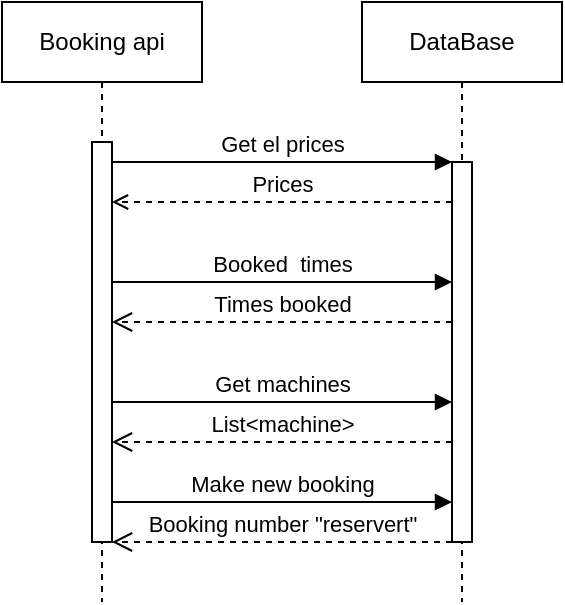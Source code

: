 <mxfile version="21.0.6" type="device"><diagram name="Page-1" id="2YBvvXClWsGukQMizWep"><mxGraphModel dx="2440" dy="1293" grid="1" gridSize="10" guides="1" tooltips="1" connect="1" arrows="1" fold="1" page="1" pageScale="1" pageWidth="1100" pageHeight="850" math="0" shadow="0"><root><mxCell id="0"/><mxCell id="1" parent="0"/><mxCell id="aM9ryv3xv72pqoxQDRHE-1" value="Booking api" style="shape=umlLifeline;perimeter=lifelinePerimeter;whiteSpace=wrap;html=1;container=0;dropTarget=0;collapsible=0;recursiveResize=0;outlineConnect=0;portConstraint=eastwest;newEdgeStyle={&quot;edgeStyle&quot;:&quot;elbowEdgeStyle&quot;,&quot;elbow&quot;:&quot;vertical&quot;,&quot;curved&quot;:0,&quot;rounded&quot;:0};" parent="1" vertex="1"><mxGeometry x="410" y="220" width="100" height="300" as="geometry"/></mxCell><mxCell id="aM9ryv3xv72pqoxQDRHE-2" value="" style="html=1;points=[];perimeter=orthogonalPerimeter;outlineConnect=0;targetShapes=umlLifeline;portConstraint=eastwest;newEdgeStyle={&quot;edgeStyle&quot;:&quot;elbowEdgeStyle&quot;,&quot;elbow&quot;:&quot;vertical&quot;,&quot;curved&quot;:0,&quot;rounded&quot;:0};" parent="aM9ryv3xv72pqoxQDRHE-1" vertex="1"><mxGeometry x="45" y="70" width="10" height="200" as="geometry"/></mxCell><mxCell id="aM9ryv3xv72pqoxQDRHE-5" value="DataBase" style="shape=umlLifeline;perimeter=lifelinePerimeter;whiteSpace=wrap;html=1;container=0;dropTarget=0;collapsible=0;recursiveResize=0;outlineConnect=0;portConstraint=eastwest;newEdgeStyle={&quot;edgeStyle&quot;:&quot;elbowEdgeStyle&quot;,&quot;elbow&quot;:&quot;vertical&quot;,&quot;curved&quot;:0,&quot;rounded&quot;:0};" parent="1" vertex="1"><mxGeometry x="590" y="220" width="100" height="300" as="geometry"/></mxCell><mxCell id="aM9ryv3xv72pqoxQDRHE-6" value="" style="html=1;points=[];perimeter=orthogonalPerimeter;outlineConnect=0;targetShapes=umlLifeline;portConstraint=eastwest;newEdgeStyle={&quot;edgeStyle&quot;:&quot;elbowEdgeStyle&quot;,&quot;elbow&quot;:&quot;vertical&quot;,&quot;curved&quot;:0,&quot;rounded&quot;:0};" parent="aM9ryv3xv72pqoxQDRHE-5" vertex="1"><mxGeometry x="45" y="80" width="10" height="190" as="geometry"/></mxCell><mxCell id="aM9ryv3xv72pqoxQDRHE-7" value="Get el prices" style="html=1;verticalAlign=bottom;endArrow=block;edgeStyle=elbowEdgeStyle;elbow=vertical;curved=0;rounded=0;" parent="1" source="aM9ryv3xv72pqoxQDRHE-2" target="aM9ryv3xv72pqoxQDRHE-6" edge="1"><mxGeometry relative="1" as="geometry"><mxPoint x="565" y="310" as="sourcePoint"/><Array as="points"><mxPoint x="550" y="300"/></Array></mxGeometry></mxCell><mxCell id="aM9ryv3xv72pqoxQDRHE-8" value="Times booked" style="html=1;verticalAlign=bottom;endArrow=open;dashed=1;endSize=8;edgeStyle=elbowEdgeStyle;elbow=vertical;curved=0;rounded=0;" parent="1" source="aM9ryv3xv72pqoxQDRHE-6" target="aM9ryv3xv72pqoxQDRHE-2" edge="1"><mxGeometry x="0.002" relative="1" as="geometry"><mxPoint x="565" y="385" as="targetPoint"/><Array as="points"><mxPoint x="525" y="380"/><mxPoint x="560" y="460"/></Array><mxPoint as="offset"/></mxGeometry></mxCell><mxCell id="aM9ryv3xv72pqoxQDRHE-9" value="Prices" style="html=1;verticalAlign=bottom;endArrow=open;edgeStyle=elbowEdgeStyle;elbow=vertical;curved=0;rounded=0;dashed=1;endFill=0;" parent="1" source="aM9ryv3xv72pqoxQDRHE-6" target="aM9ryv3xv72pqoxQDRHE-2" edge="1"><mxGeometry relative="1" as="geometry"><mxPoint x="545" y="340" as="sourcePoint"/><Array as="points"><mxPoint x="585" y="320"/><mxPoint x="560" y="340"/></Array><mxPoint x="470" y="340" as="targetPoint"/></mxGeometry></mxCell><mxCell id="aM9ryv3xv72pqoxQDRHE-10" value="Booked&amp;nbsp; times" style="html=1;verticalAlign=bottom;endArrow=block;endSize=6;edgeStyle=elbowEdgeStyle;elbow=vertical;curved=0;rounded=0;endFill=1;" parent="1" source="aM9ryv3xv72pqoxQDRHE-2" target="aM9ryv3xv72pqoxQDRHE-6" edge="1"><mxGeometry x="-0.003" relative="1" as="geometry"><mxPoint x="545" y="415" as="targetPoint"/><Array as="points"><mxPoint x="555" y="360"/><mxPoint x="550" y="410"/></Array><mxPoint x="470" y="410" as="sourcePoint"/><mxPoint as="offset"/></mxGeometry></mxCell><mxCell id="j-Rtb_H9tMddb4kD23Rq-3" value="List&amp;lt;machine&amp;gt;" style="html=1;verticalAlign=bottom;endArrow=open;dashed=1;endSize=8;edgeStyle=elbowEdgeStyle;elbow=vertical;curved=0;rounded=0;" edge="1" parent="1"><mxGeometry x="0.002" relative="1" as="geometry"><mxPoint x="465" y="440" as="targetPoint"/><Array as="points"><mxPoint x="525" y="440"/><mxPoint x="560" y="520"/></Array><mxPoint x="635" y="440" as="sourcePoint"/><mxPoint as="offset"/></mxGeometry></mxCell><mxCell id="j-Rtb_H9tMddb4kD23Rq-4" value="Get machines" style="html=1;verticalAlign=bottom;endArrow=block;endSize=6;edgeStyle=elbowEdgeStyle;elbow=vertical;curved=0;rounded=0;endFill=1;" edge="1" parent="1"><mxGeometry x="-0.003" relative="1" as="geometry"><mxPoint x="635" y="420" as="targetPoint"/><Array as="points"><mxPoint x="555" y="420"/><mxPoint x="550" y="470"/></Array><mxPoint x="465" y="420" as="sourcePoint"/><mxPoint as="offset"/></mxGeometry></mxCell><mxCell id="j-Rtb_H9tMddb4kD23Rq-6" value="Booking number &quot;reservert&quot;" style="html=1;verticalAlign=bottom;endArrow=open;dashed=1;endSize=8;edgeStyle=elbowEdgeStyle;elbow=vertical;curved=0;rounded=0;" edge="1" parent="1"><mxGeometry x="0.002" relative="1" as="geometry"><mxPoint x="465" y="490" as="targetPoint"/><Array as="points"><mxPoint x="525" y="490"/><mxPoint x="560" y="570"/></Array><mxPoint x="635" y="490" as="sourcePoint"/><mxPoint as="offset"/></mxGeometry></mxCell><mxCell id="j-Rtb_H9tMddb4kD23Rq-7" value="Make new booking" style="html=1;verticalAlign=bottom;endArrow=block;endSize=6;edgeStyle=elbowEdgeStyle;elbow=vertical;curved=0;rounded=0;endFill=1;" edge="1" parent="1"><mxGeometry x="-0.005" relative="1" as="geometry"><mxPoint x="635" y="470" as="targetPoint"/><Array as="points"><mxPoint x="555" y="470"/><mxPoint x="550" y="520"/></Array><mxPoint x="465" y="470" as="sourcePoint"/><mxPoint as="offset"/></mxGeometry></mxCell></root></mxGraphModel></diagram></mxfile>